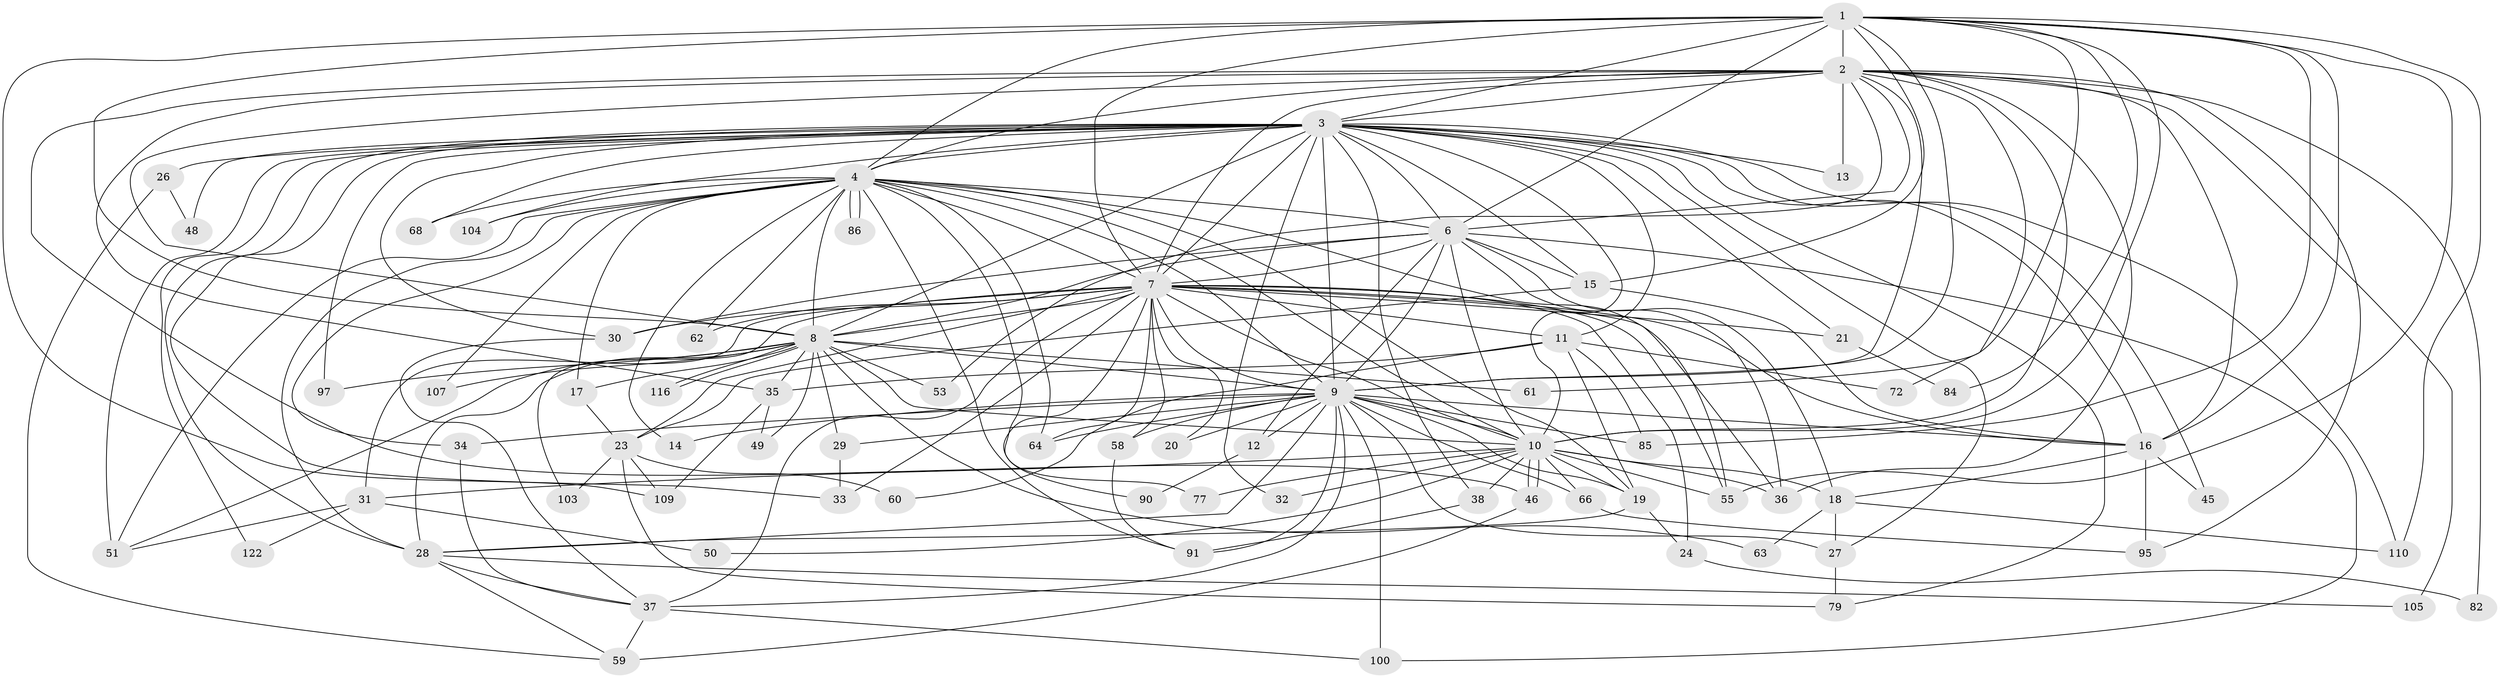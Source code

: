 // original degree distribution, {21: 0.013888888888888888, 27: 0.013888888888888888, 30: 0.013888888888888888, 18: 0.006944444444444444, 31: 0.006944444444444444, 28: 0.006944444444444444, 22: 0.006944444444444444, 8: 0.006944444444444444, 4: 0.09722222222222222, 2: 0.5486111111111112, 5: 0.027777777777777776, 7: 0.020833333333333332, 3: 0.20833333333333334, 6: 0.020833333333333332}
// Generated by graph-tools (version 1.1) at 2025/14/03/09/25 04:14:08]
// undirected, 72 vertices, 198 edges
graph export_dot {
graph [start="1"]
  node [color=gray90,style=filled];
  1;
  2 [super="+126+69+44+93+57"];
  3 [super="+83+5+99+113+132"];
  4 [super="+41+108"];
  6 [super="+70+78+39+102+89"];
  7 [super="+106+140+120+121+40+74+98+96+56+54+25"];
  8;
  9 [super="+76"];
  10;
  11;
  12 [super="+143"];
  13;
  14;
  15;
  16 [super="+118+22+42"];
  17;
  18;
  19 [super="+125+124+101"];
  20;
  21;
  23;
  24;
  26;
  27 [super="+87"];
  28 [super="+67+114+75"];
  29;
  30;
  31;
  32;
  33 [super="+92"];
  34;
  35 [super="+71"];
  36 [super="+80"];
  37 [super="+47"];
  38;
  45;
  46;
  48;
  49;
  50;
  51 [super="+130+52"];
  53;
  55 [super="+81"];
  58 [super="+141"];
  59 [super="+94"];
  60;
  61;
  62;
  63;
  64 [super="+65"];
  66;
  68;
  72 [super="+111"];
  77;
  79 [super="+135"];
  82;
  84;
  85 [super="+119"];
  86;
  90;
  91 [super="+129"];
  95;
  97;
  100 [super="+142"];
  103;
  104;
  105;
  107;
  109 [super="+139"];
  110;
  116;
  122;
  1 -- 2 [weight=2];
  1 -- 3 [weight=3];
  1 -- 4 [weight=2];
  1 -- 6;
  1 -- 7;
  1 -- 8;
  1 -- 9;
  1 -- 10;
  1 -- 15;
  1 -- 16 [weight=2];
  1 -- 55;
  1 -- 61;
  1 -- 84;
  1 -- 109;
  1 -- 110;
  1 -- 85;
  2 -- 3 [weight=2];
  2 -- 4 [weight=3];
  2 -- 6;
  2 -- 7 [weight=5];
  2 -- 8 [weight=4];
  2 -- 9;
  2 -- 10;
  2 -- 13;
  2 -- 36;
  2 -- 53;
  2 -- 72 [weight=2];
  2 -- 82;
  2 -- 105;
  2 -- 35;
  2 -- 95;
  2 -- 16;
  2 -- 46;
  3 -- 4 [weight=2];
  3 -- 6 [weight=3];
  3 -- 7 [weight=4];
  3 -- 8 [weight=4];
  3 -- 9 [weight=3];
  3 -- 10 [weight=3];
  3 -- 11 [weight=2];
  3 -- 15;
  3 -- 26 [weight=2];
  3 -- 27;
  3 -- 28 [weight=3];
  3 -- 68;
  3 -- 33;
  3 -- 13;
  3 -- 79;
  3 -- 16;
  3 -- 21;
  3 -- 30;
  3 -- 32;
  3 -- 97;
  3 -- 38;
  3 -- 104;
  3 -- 45;
  3 -- 48;
  3 -- 51;
  3 -- 122;
  3 -- 110;
  4 -- 6 [weight=2];
  4 -- 7 [weight=3];
  4 -- 8;
  4 -- 9;
  4 -- 10;
  4 -- 14;
  4 -- 17;
  4 -- 19;
  4 -- 34;
  4 -- 62;
  4 -- 64;
  4 -- 68;
  4 -- 77;
  4 -- 86;
  4 -- 86;
  4 -- 104;
  4 -- 107;
  4 -- 91;
  4 -- 55;
  4 -- 28;
  4 -- 51;
  6 -- 7;
  6 -- 8 [weight=3];
  6 -- 9 [weight=2];
  6 -- 10;
  6 -- 12;
  6 -- 30;
  6 -- 36;
  6 -- 100;
  6 -- 18;
  6 -- 15;
  7 -- 8;
  7 -- 9 [weight=2];
  7 -- 10;
  7 -- 20;
  7 -- 21;
  7 -- 24;
  7 -- 31;
  7 -- 33;
  7 -- 58;
  7 -- 90;
  7 -- 103;
  7 -- 11;
  7 -- 30;
  7 -- 36;
  7 -- 55;
  7 -- 37 [weight=2];
  7 -- 16;
  7 -- 64;
  7 -- 23;
  7 -- 62;
  8 -- 9;
  8 -- 10;
  8 -- 17;
  8 -- 29;
  8 -- 35 [weight=2];
  8 -- 49;
  8 -- 53;
  8 -- 61;
  8 -- 63;
  8 -- 97;
  8 -- 107;
  8 -- 116;
  8 -- 116;
  8 -- 51;
  8 -- 28;
  9 -- 10;
  9 -- 12 [weight=2];
  9 -- 14;
  9 -- 20;
  9 -- 27;
  9 -- 29;
  9 -- 34;
  9 -- 37;
  9 -- 58;
  9 -- 64;
  9 -- 66;
  9 -- 85;
  9 -- 91;
  9 -- 100;
  9 -- 28;
  9 -- 16;
  9 -- 19;
  10 -- 18;
  10 -- 19;
  10 -- 31;
  10 -- 32;
  10 -- 38;
  10 -- 46;
  10 -- 46;
  10 -- 50;
  10 -- 55;
  10 -- 66;
  10 -- 77;
  10 -- 36;
  11 -- 35;
  11 -- 60;
  11 -- 72;
  11 -- 85;
  11 -- 19;
  12 -- 90;
  15 -- 16;
  15 -- 23;
  16 -- 18;
  16 -- 95;
  16 -- 45;
  17 -- 23;
  18 -- 63;
  18 -- 110;
  18 -- 27;
  19 -- 24;
  19 -- 28;
  21 -- 84;
  23 -- 60;
  23 -- 79;
  23 -- 103;
  23 -- 109;
  24 -- 82;
  26 -- 48;
  26 -- 59;
  27 -- 79;
  28 -- 105;
  28 -- 59;
  28 -- 37;
  29 -- 33;
  30 -- 37;
  31 -- 50;
  31 -- 51;
  31 -- 122;
  34 -- 37;
  35 -- 49;
  35 -- 109;
  37 -- 100;
  37 -- 59;
  38 -- 91;
  46 -- 59;
  58 -- 91;
  66 -- 95;
}
